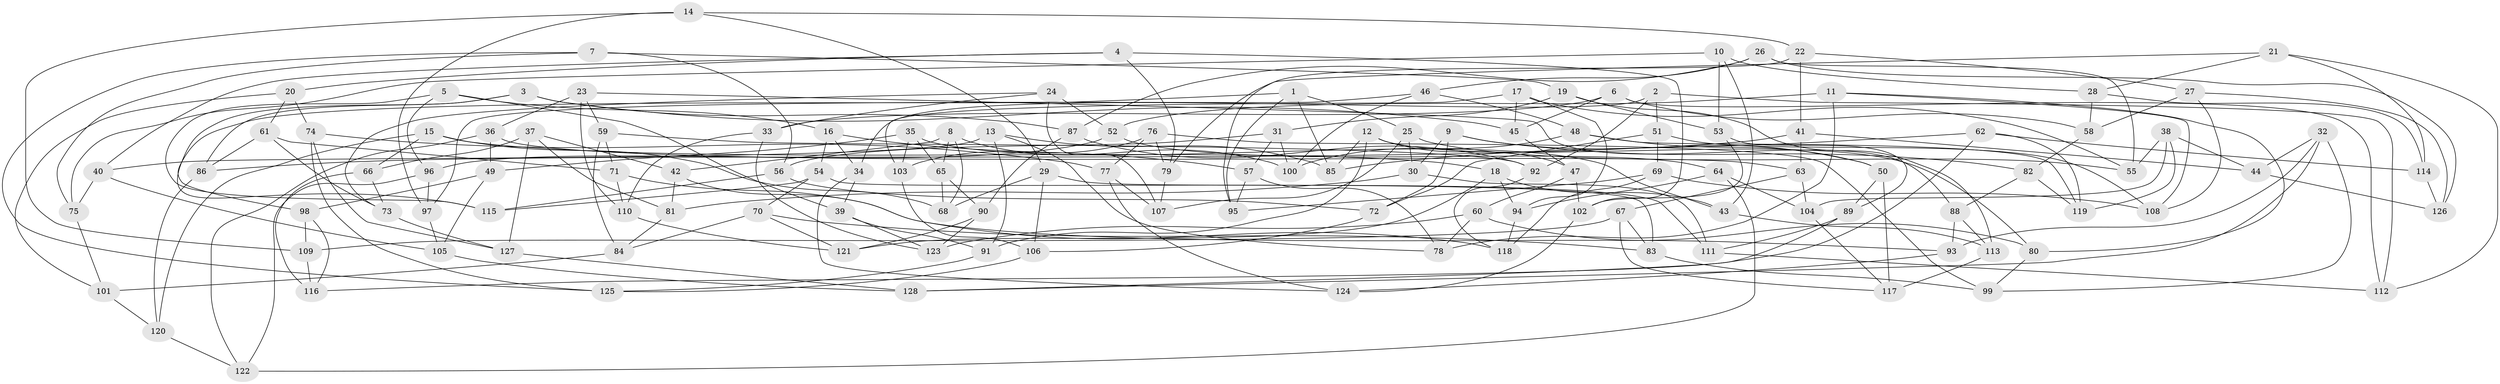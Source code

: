 // Generated by graph-tools (version 1.1) at 2025/03/03/09/25 03:03:08]
// undirected, 128 vertices, 256 edges
graph export_dot {
graph [start="1"]
  node [color=gray90,style=filled];
  1;
  2;
  3;
  4;
  5;
  6;
  7;
  8;
  9;
  10;
  11;
  12;
  13;
  14;
  15;
  16;
  17;
  18;
  19;
  20;
  21;
  22;
  23;
  24;
  25;
  26;
  27;
  28;
  29;
  30;
  31;
  32;
  33;
  34;
  35;
  36;
  37;
  38;
  39;
  40;
  41;
  42;
  43;
  44;
  45;
  46;
  47;
  48;
  49;
  50;
  51;
  52;
  53;
  54;
  55;
  56;
  57;
  58;
  59;
  60;
  61;
  62;
  63;
  64;
  65;
  66;
  67;
  68;
  69;
  70;
  71;
  72;
  73;
  74;
  75;
  76;
  77;
  78;
  79;
  80;
  81;
  82;
  83;
  84;
  85;
  86;
  87;
  88;
  89;
  90;
  91;
  92;
  93;
  94;
  95;
  96;
  97;
  98;
  99;
  100;
  101;
  102;
  103;
  104;
  105;
  106;
  107;
  108;
  109;
  110;
  111;
  112;
  113;
  114;
  115;
  116;
  117;
  118;
  119;
  120;
  121;
  122;
  123;
  124;
  125;
  126;
  127;
  128;
  1 -- 95;
  1 -- 25;
  1 -- 98;
  1 -- 85;
  2 -- 51;
  2 -- 112;
  2 -- 34;
  2 -- 92;
  3 -- 87;
  3 -- 45;
  3 -- 115;
  3 -- 86;
  4 -- 20;
  4 -- 79;
  4 -- 102;
  4 -- 40;
  5 -- 115;
  5 -- 16;
  5 -- 96;
  5 -- 39;
  6 -- 45;
  6 -- 58;
  6 -- 112;
  6 -- 33;
  7 -- 75;
  7 -- 56;
  7 -- 19;
  7 -- 125;
  8 -- 68;
  8 -- 65;
  8 -- 42;
  8 -- 100;
  9 -- 82;
  9 -- 50;
  9 -- 72;
  9 -- 30;
  10 -- 43;
  10 -- 28;
  10 -- 53;
  10 -- 75;
  11 -- 80;
  11 -- 52;
  11 -- 78;
  11 -- 108;
  12 -- 80;
  12 -- 85;
  12 -- 91;
  12 -- 47;
  13 -- 91;
  13 -- 85;
  13 -- 40;
  13 -- 78;
  14 -- 22;
  14 -- 109;
  14 -- 29;
  14 -- 97;
  15 -- 68;
  15 -- 66;
  15 -- 18;
  15 -- 120;
  16 -- 54;
  16 -- 34;
  16 -- 57;
  17 -- 103;
  17 -- 55;
  17 -- 45;
  17 -- 94;
  18 -- 121;
  18 -- 94;
  18 -- 43;
  19 -- 31;
  19 -- 53;
  19 -- 113;
  20 -- 61;
  20 -- 101;
  20 -- 74;
  21 -- 114;
  21 -- 28;
  21 -- 112;
  21 -- 79;
  22 -- 95;
  22 -- 27;
  22 -- 41;
  23 -- 59;
  23 -- 110;
  23 -- 88;
  23 -- 36;
  24 -- 73;
  24 -- 107;
  24 -- 52;
  24 -- 33;
  25 -- 107;
  25 -- 55;
  25 -- 30;
  26 -- 55;
  26 -- 46;
  26 -- 126;
  26 -- 87;
  27 -- 108;
  27 -- 58;
  27 -- 126;
  28 -- 114;
  28 -- 58;
  29 -- 68;
  29 -- 111;
  29 -- 106;
  30 -- 81;
  30 -- 111;
  31 -- 56;
  31 -- 57;
  31 -- 100;
  32 -- 128;
  32 -- 93;
  32 -- 44;
  32 -- 99;
  33 -- 123;
  33 -- 110;
  34 -- 39;
  34 -- 124;
  35 -- 43;
  35 -- 49;
  35 -- 103;
  35 -- 65;
  36 -- 49;
  36 -- 63;
  36 -- 122;
  37 -- 66;
  37 -- 42;
  37 -- 127;
  37 -- 81;
  38 -- 44;
  38 -- 119;
  38 -- 55;
  38 -- 104;
  39 -- 91;
  39 -- 123;
  40 -- 75;
  40 -- 105;
  41 -- 86;
  41 -- 63;
  41 -- 44;
  42 -- 81;
  42 -- 118;
  43 -- 113;
  44 -- 126;
  45 -- 47;
  46 -- 48;
  46 -- 100;
  46 -- 97;
  47 -- 102;
  47 -- 60;
  48 -- 100;
  48 -- 119;
  48 -- 50;
  49 -- 105;
  49 -- 98;
  50 -- 89;
  50 -- 117;
  51 -- 69;
  51 -- 72;
  51 -- 108;
  52 -- 96;
  52 -- 64;
  53 -- 89;
  53 -- 102;
  54 -- 70;
  54 -- 115;
  54 -- 83;
  56 -- 72;
  56 -- 115;
  57 -- 95;
  57 -- 78;
  58 -- 82;
  59 -- 92;
  59 -- 84;
  59 -- 71;
  60 -- 123;
  60 -- 80;
  60 -- 78;
  61 -- 86;
  61 -- 73;
  61 -- 71;
  62 -- 85;
  62 -- 114;
  62 -- 116;
  62 -- 119;
  63 -- 104;
  63 -- 67;
  64 -- 122;
  64 -- 94;
  64 -- 104;
  65 -- 90;
  65 -- 68;
  66 -- 116;
  66 -- 73;
  67 -- 117;
  67 -- 83;
  67 -- 109;
  69 -- 108;
  69 -- 118;
  69 -- 95;
  70 -- 84;
  70 -- 121;
  70 -- 83;
  71 -- 110;
  71 -- 93;
  72 -- 106;
  73 -- 127;
  74 -- 125;
  74 -- 127;
  74 -- 77;
  75 -- 101;
  76 -- 79;
  76 -- 99;
  76 -- 77;
  76 -- 103;
  77 -- 107;
  77 -- 124;
  79 -- 107;
  80 -- 99;
  81 -- 84;
  82 -- 119;
  82 -- 88;
  83 -- 99;
  84 -- 101;
  86 -- 120;
  87 -- 92;
  87 -- 90;
  88 -- 113;
  88 -- 93;
  89 -- 128;
  89 -- 111;
  90 -- 121;
  90 -- 123;
  91 -- 125;
  92 -- 118;
  93 -- 124;
  94 -- 118;
  96 -- 97;
  96 -- 122;
  97 -- 105;
  98 -- 109;
  98 -- 116;
  101 -- 120;
  102 -- 124;
  103 -- 106;
  104 -- 117;
  105 -- 128;
  106 -- 125;
  109 -- 116;
  110 -- 121;
  111 -- 112;
  113 -- 117;
  114 -- 126;
  120 -- 122;
  127 -- 128;
}
